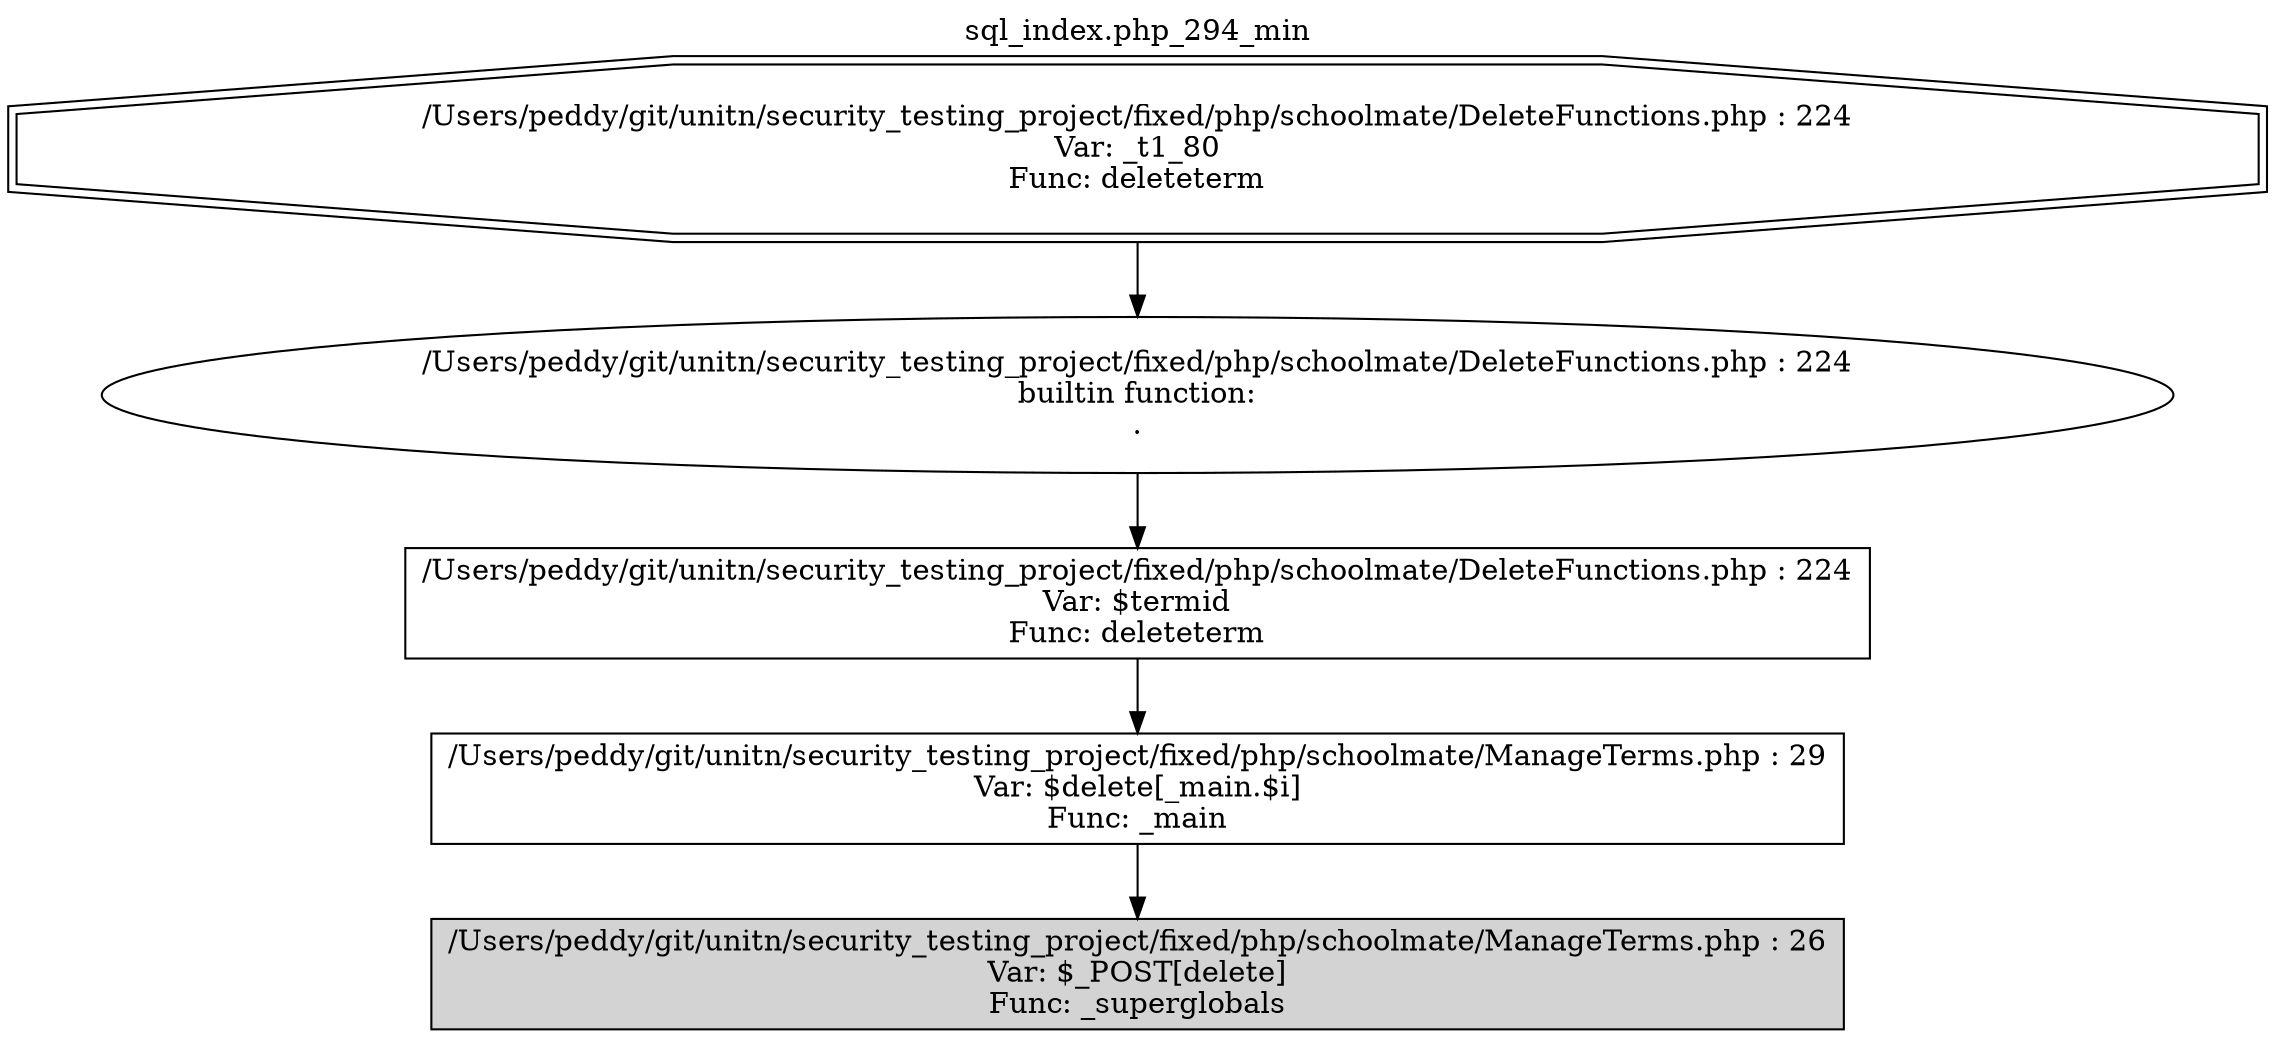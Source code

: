 digraph cfg {
  label="sql_index.php_294_min";
  labelloc=t;
  n1 [shape=doubleoctagon, label="/Users/peddy/git/unitn/security_testing_project/fixed/php/schoolmate/DeleteFunctions.php : 224\nVar: _t1_80\nFunc: deleteterm\n"];
  n2 [shape=ellipse, label="/Users/peddy/git/unitn/security_testing_project/fixed/php/schoolmate/DeleteFunctions.php : 224\nbuiltin function:\n.\n"];
  n3 [shape=box, label="/Users/peddy/git/unitn/security_testing_project/fixed/php/schoolmate/DeleteFunctions.php : 224\nVar: $termid\nFunc: deleteterm\n"];
  n4 [shape=box, label="/Users/peddy/git/unitn/security_testing_project/fixed/php/schoolmate/ManageTerms.php : 29\nVar: $delete[_main.$i]\nFunc: _main\n"];
  n5 [shape=box, label="/Users/peddy/git/unitn/security_testing_project/fixed/php/schoolmate/ManageTerms.php : 26\nVar: $_POST[delete]\nFunc: _superglobals\n",style=filled];
  n1 -> n2;
  n2 -> n3;
  n3 -> n4;
  n4 -> n5;
}
